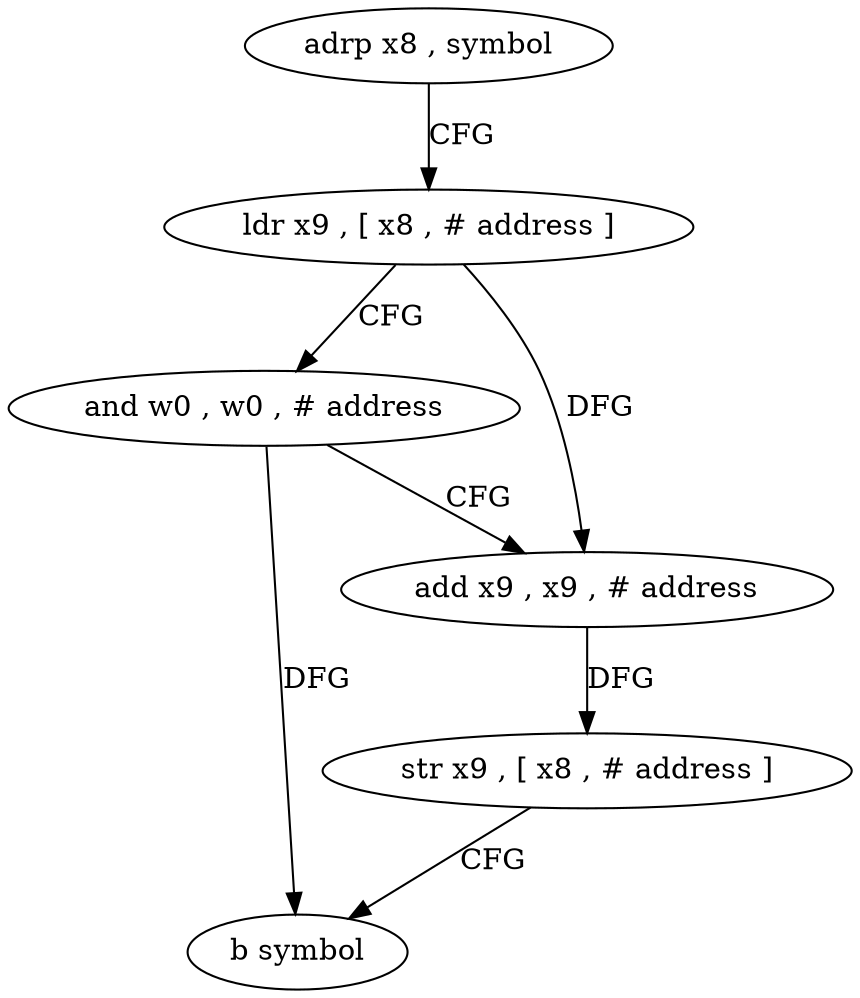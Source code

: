 digraph "func" {
"4215496" [label = "adrp x8 , symbol" ]
"4215500" [label = "ldr x9 , [ x8 , # address ]" ]
"4215504" [label = "and w0 , w0 , # address" ]
"4215508" [label = "add x9 , x9 , # address" ]
"4215512" [label = "str x9 , [ x8 , # address ]" ]
"4215516" [label = "b symbol" ]
"4215496" -> "4215500" [ label = "CFG" ]
"4215500" -> "4215504" [ label = "CFG" ]
"4215500" -> "4215508" [ label = "DFG" ]
"4215504" -> "4215508" [ label = "CFG" ]
"4215504" -> "4215516" [ label = "DFG" ]
"4215508" -> "4215512" [ label = "DFG" ]
"4215512" -> "4215516" [ label = "CFG" ]
}
